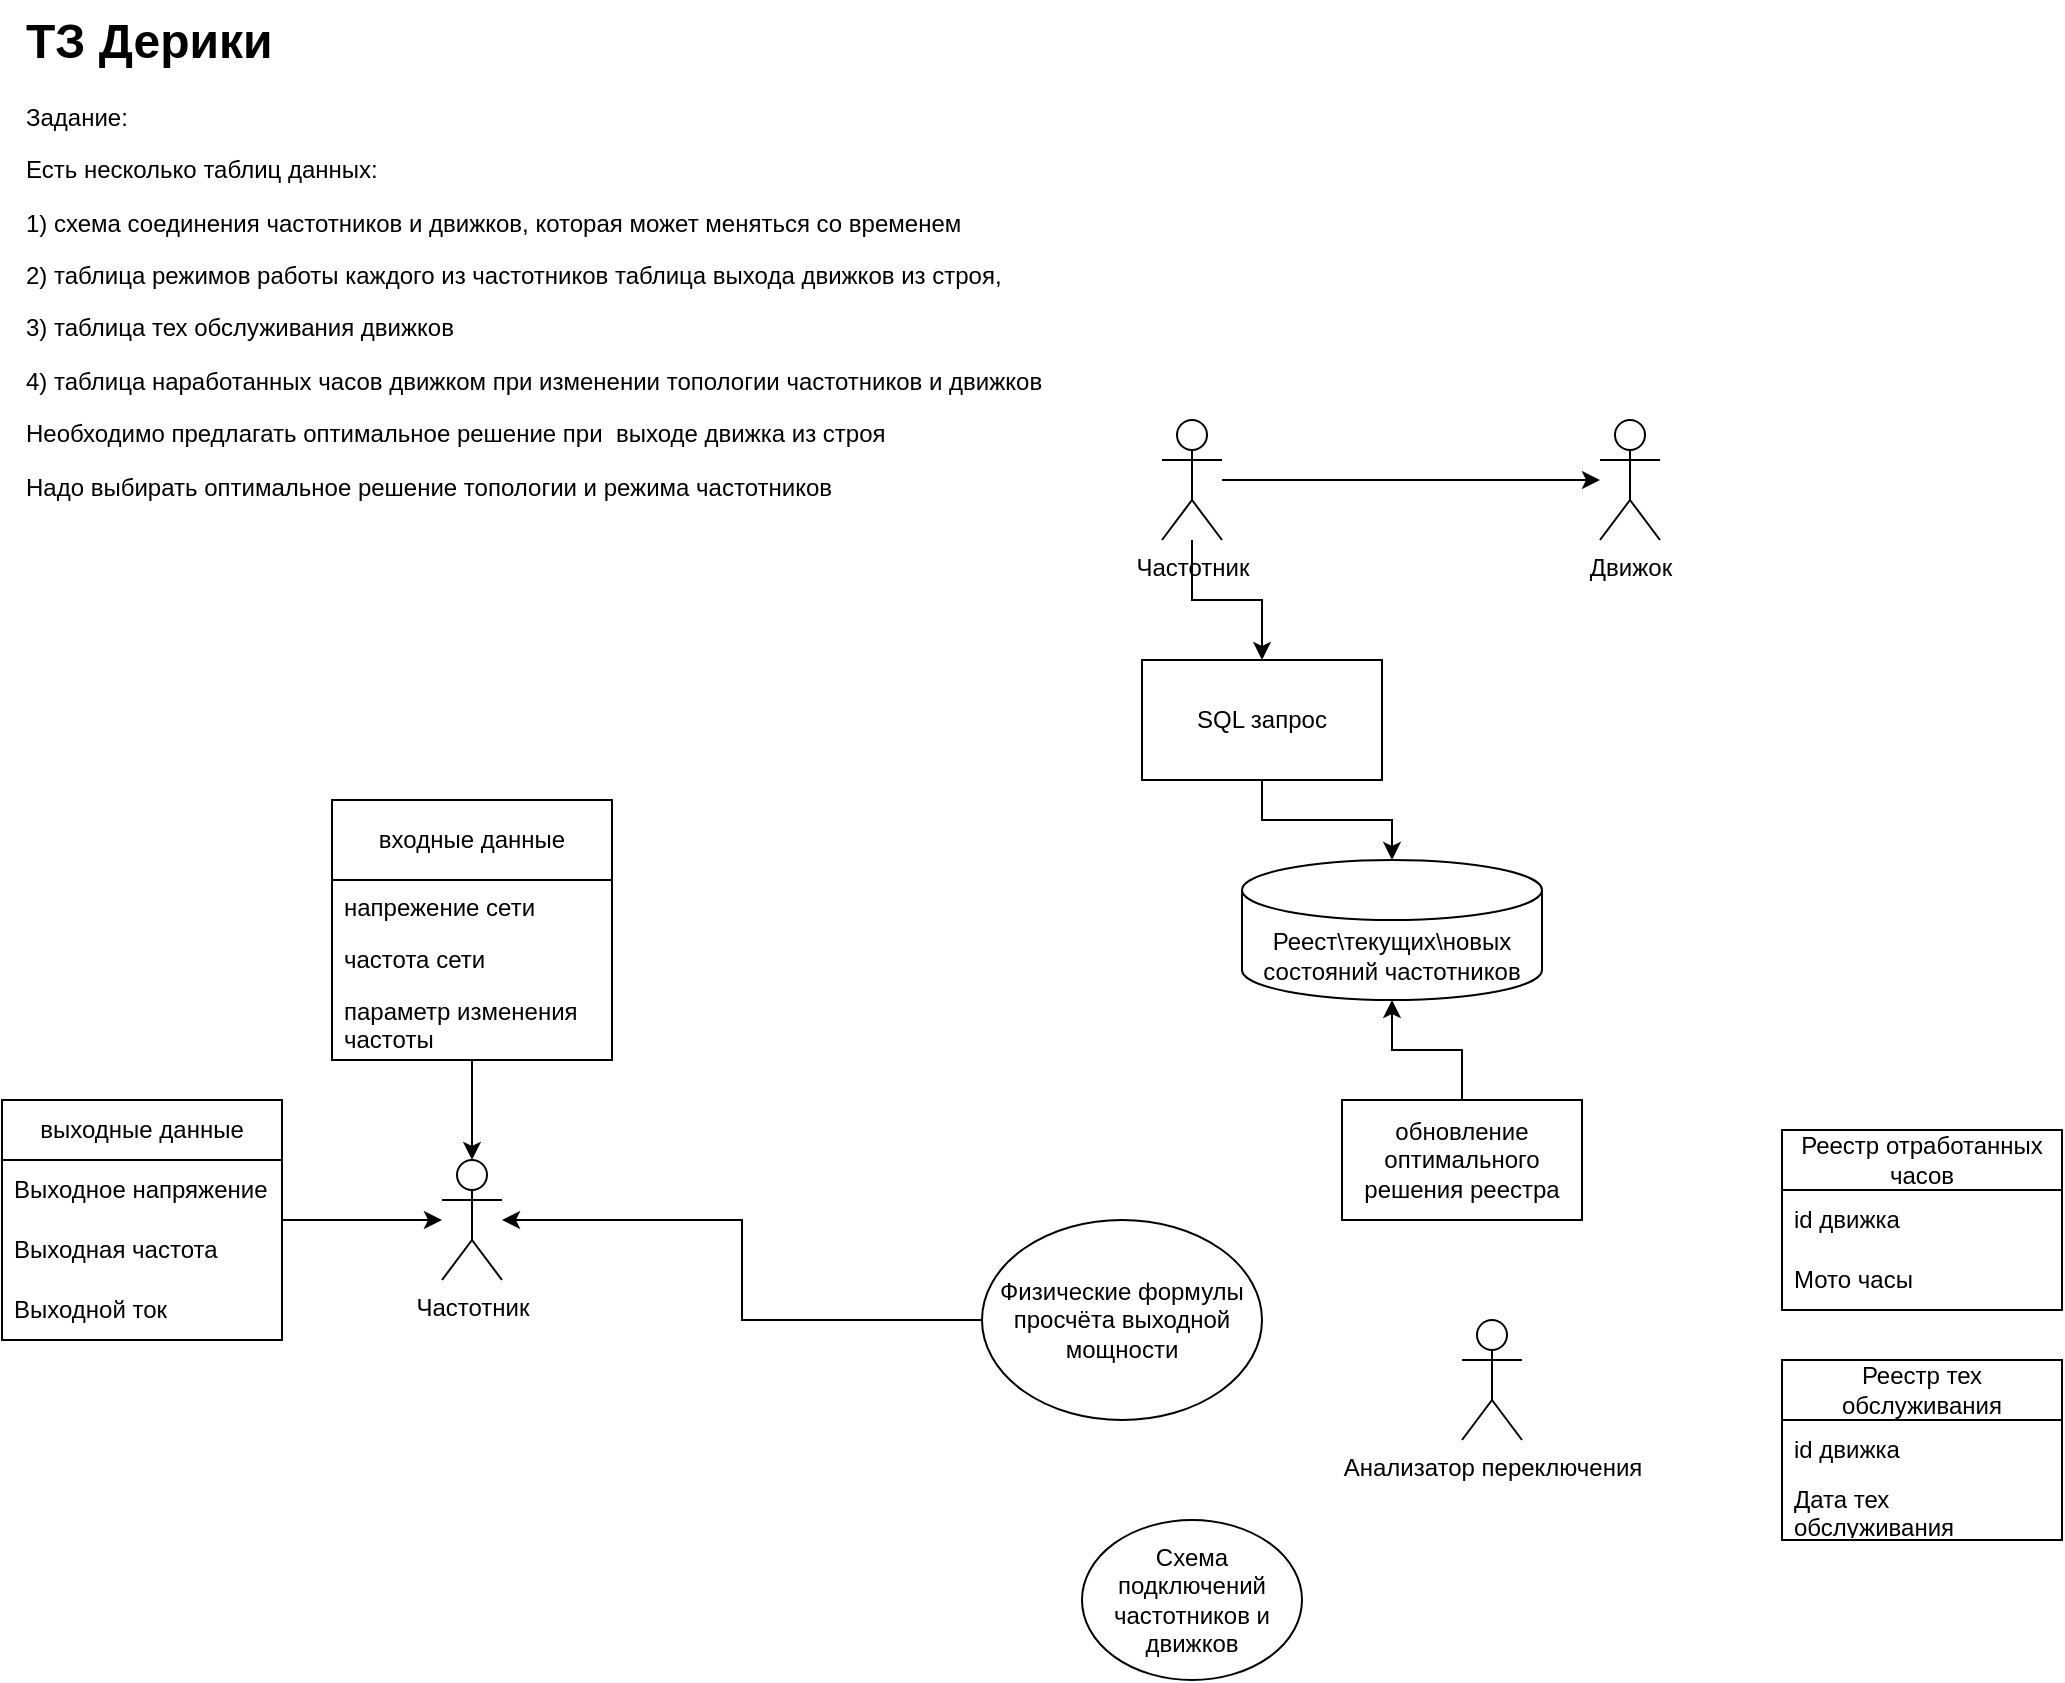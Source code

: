 <mxfile version="26.0.13">
  <diagram name="Страница — 1" id="_v5LaGTC0-DqnQ5YdJLc">
    <mxGraphModel dx="2876" dy="1114" grid="1" gridSize="10" guides="1" tooltips="1" connect="1" arrows="1" fold="1" page="1" pageScale="1" pageWidth="827" pageHeight="1169" math="0" shadow="0">
      <root>
        <mxCell id="0" />
        <mxCell id="1" parent="0" />
        <mxCell id="yWEKpOkfy3Jw7eenvQe8-1" value="Движок" style="shape=umlActor;verticalLabelPosition=bottom;verticalAlign=top;html=1;outlineConnect=0;" parent="1" vertex="1">
          <mxGeometry x="399" y="270" width="30" height="60" as="geometry" />
        </mxCell>
        <mxCell id="yWEKpOkfy3Jw7eenvQe8-7" value="" style="edgeStyle=orthogonalEdgeStyle;rounded=0;orthogonalLoop=1;jettySize=auto;html=1;" parent="1" source="yWEKpOkfy3Jw7eenvQe8-2" target="yWEKpOkfy3Jw7eenvQe8-1" edge="1">
          <mxGeometry relative="1" as="geometry">
            <mxPoint x="245" y="300" as="targetPoint" />
          </mxGeometry>
        </mxCell>
        <mxCell id="yWEKpOkfy3Jw7eenvQe8-10" value="" style="edgeStyle=orthogonalEdgeStyle;rounded=0;orthogonalLoop=1;jettySize=auto;html=1;" parent="1" source="yWEKpOkfy3Jw7eenvQe8-2" target="yWEKpOkfy3Jw7eenvQe8-9" edge="1">
          <mxGeometry relative="1" as="geometry">
            <Array as="points">
              <mxPoint x="195" y="360" />
              <mxPoint x="230" y="360" />
            </Array>
          </mxGeometry>
        </mxCell>
        <mxCell id="yWEKpOkfy3Jw7eenvQe8-2" value="Частотник" style="shape=umlActor;verticalLabelPosition=bottom;verticalAlign=top;html=1;outlineConnect=0;" parent="1" vertex="1">
          <mxGeometry x="180" y="270" width="30" height="60" as="geometry" />
        </mxCell>
        <mxCell id="yWEKpOkfy3Jw7eenvQe8-4" value="Реест\текущих\новых состояний частотников" style="shape=cylinder3;whiteSpace=wrap;html=1;boundedLbl=1;backgroundOutline=1;size=15;" parent="1" vertex="1">
          <mxGeometry x="220" y="490" width="150" height="70" as="geometry" />
        </mxCell>
        <mxCell id="yWEKpOkfy3Jw7eenvQe8-11" value="" style="edgeStyle=orthogonalEdgeStyle;rounded=0;orthogonalLoop=1;jettySize=auto;html=1;" parent="1" source="yWEKpOkfy3Jw7eenvQe8-9" target="yWEKpOkfy3Jw7eenvQe8-4" edge="1">
          <mxGeometry relative="1" as="geometry" />
        </mxCell>
        <mxCell id="yWEKpOkfy3Jw7eenvQe8-9" value="SQL запрос" style="rounded=0;whiteSpace=wrap;html=1;" parent="1" vertex="1">
          <mxGeometry x="170" y="390" width="120" height="60" as="geometry" />
        </mxCell>
        <mxCell id="yWEKpOkfy3Jw7eenvQe8-12" value="Реестр отработанных часов" style="swimlane;fontStyle=0;childLayout=stackLayout;horizontal=1;startSize=30;horizontalStack=0;resizeParent=1;resizeParentMax=0;resizeLast=0;collapsible=1;marginBottom=0;whiteSpace=wrap;html=1;" parent="1" vertex="1">
          <mxGeometry x="490" y="625" width="140" height="90" as="geometry" />
        </mxCell>
        <mxCell id="yWEKpOkfy3Jw7eenvQe8-13" value="id движка" style="text;strokeColor=none;fillColor=none;align=left;verticalAlign=middle;spacingLeft=4;spacingRight=4;overflow=hidden;points=[[0,0.5],[1,0.5]];portConstraint=eastwest;rotatable=0;whiteSpace=wrap;html=1;" parent="yWEKpOkfy3Jw7eenvQe8-12" vertex="1">
          <mxGeometry y="30" width="140" height="30" as="geometry" />
        </mxCell>
        <mxCell id="yWEKpOkfy3Jw7eenvQe8-30" value="Мото часы" style="text;strokeColor=none;fillColor=none;align=left;verticalAlign=middle;spacingLeft=4;spacingRight=4;overflow=hidden;points=[[0,0.5],[1,0.5]];portConstraint=eastwest;rotatable=0;whiteSpace=wrap;html=1;" parent="yWEKpOkfy3Jw7eenvQe8-12" vertex="1">
          <mxGeometry y="60" width="140" height="30" as="geometry" />
        </mxCell>
        <mxCell id="yWEKpOkfy3Jw7eenvQe8-18" value="Анализатор переключения" style="shape=umlActor;verticalLabelPosition=bottom;verticalAlign=top;html=1;outlineConnect=0;" parent="1" vertex="1">
          <mxGeometry x="330" y="720" width="30" height="60" as="geometry" />
        </mxCell>
        <mxCell id="yWEKpOkfy3Jw7eenvQe8-28" value="Схема подключений частотников и движков" style="ellipse;whiteSpace=wrap;html=1;" parent="1" vertex="1">
          <mxGeometry x="140" y="820" width="110" height="80" as="geometry" />
        </mxCell>
        <mxCell id="zOdYqrqbQJjYuCrktWeD-7" value="" style="edgeStyle=orthogonalEdgeStyle;rounded=0;orthogonalLoop=1;jettySize=auto;html=1;" edge="1" parent="1" source="yWEKpOkfy3Jw7eenvQe8-29" target="zOdYqrqbQJjYuCrktWeD-6">
          <mxGeometry relative="1" as="geometry" />
        </mxCell>
        <mxCell id="yWEKpOkfy3Jw7eenvQe8-29" value="Физические формулы просчёта выходной мощности" style="ellipse;whiteSpace=wrap;html=1;" parent="1" vertex="1">
          <mxGeometry x="90" y="670" width="140" height="100" as="geometry" />
        </mxCell>
        <mxCell id="yWEKpOkfy3Jw7eenvQe8-33" value="" style="edgeStyle=orthogonalEdgeStyle;rounded=0;orthogonalLoop=1;jettySize=auto;html=1;" parent="1" source="yWEKpOkfy3Jw7eenvQe8-32" target="yWEKpOkfy3Jw7eenvQe8-4" edge="1">
          <mxGeometry relative="1" as="geometry" />
        </mxCell>
        <mxCell id="yWEKpOkfy3Jw7eenvQe8-32" value="обновление оптимального решения реестра" style="rounded=0;whiteSpace=wrap;html=1;" parent="1" vertex="1">
          <mxGeometry x="270" y="610" width="120" height="60" as="geometry" />
        </mxCell>
        <mxCell id="yWEKpOkfy3Jw7eenvQe8-34" value="Реестр тех обслуживания" style="swimlane;fontStyle=0;childLayout=stackLayout;horizontal=1;startSize=30;horizontalStack=0;resizeParent=1;resizeParentMax=0;resizeLast=0;collapsible=1;marginBottom=0;whiteSpace=wrap;html=1;" parent="1" vertex="1">
          <mxGeometry x="490" y="740" width="140" height="90" as="geometry">
            <mxRectangle x="600" y="750" width="180" height="30" as="alternateBounds" />
          </mxGeometry>
        </mxCell>
        <mxCell id="yWEKpOkfy3Jw7eenvQe8-35" value="id движка" style="text;strokeColor=none;fillColor=none;align=left;verticalAlign=middle;spacingLeft=4;spacingRight=4;overflow=hidden;points=[[0,0.5],[1,0.5]];portConstraint=eastwest;rotatable=0;whiteSpace=wrap;html=1;" parent="yWEKpOkfy3Jw7eenvQe8-34" vertex="1">
          <mxGeometry y="30" width="140" height="30" as="geometry" />
        </mxCell>
        <mxCell id="yWEKpOkfy3Jw7eenvQe8-36" value="Дата тех обслуживания" style="text;strokeColor=none;fillColor=none;align=left;verticalAlign=middle;spacingLeft=4;spacingRight=4;overflow=hidden;points=[[0,0.5],[1,0.5]];portConstraint=eastwest;rotatable=0;whiteSpace=wrap;html=1;" parent="yWEKpOkfy3Jw7eenvQe8-34" vertex="1">
          <mxGeometry y="60" width="140" height="30" as="geometry" />
        </mxCell>
        <mxCell id="zOdYqrqbQJjYuCrktWeD-6" value="Частотник" style="shape=umlActor;verticalLabelPosition=bottom;verticalAlign=top;html=1;outlineConnect=0;" vertex="1" parent="1">
          <mxGeometry x="-180" y="640" width="30" height="60" as="geometry" />
        </mxCell>
        <mxCell id="zOdYqrqbQJjYuCrktWeD-20" value="" style="edgeStyle=orthogonalEdgeStyle;rounded=0;orthogonalLoop=1;jettySize=auto;html=1;" edge="1" parent="1" source="zOdYqrqbQJjYuCrktWeD-10" target="zOdYqrqbQJjYuCrktWeD-6">
          <mxGeometry relative="1" as="geometry" />
        </mxCell>
        <mxCell id="zOdYqrqbQJjYuCrktWeD-10" value="входные данные" style="swimlane;fontStyle=0;childLayout=stackLayout;horizontal=1;startSize=40;fillColor=none;horizontalStack=0;resizeParent=1;resizeParentMax=0;resizeLast=0;collapsible=1;marginBottom=0;whiteSpace=wrap;html=1;" vertex="1" parent="1">
          <mxGeometry x="-235" y="460" width="140" height="130" as="geometry" />
        </mxCell>
        <mxCell id="zOdYqrqbQJjYuCrktWeD-11" value="напрежение сети" style="text;strokeColor=none;fillColor=none;align=left;verticalAlign=top;spacingLeft=4;spacingRight=4;overflow=hidden;rotatable=0;points=[[0,0.5],[1,0.5]];portConstraint=eastwest;whiteSpace=wrap;html=1;" vertex="1" parent="zOdYqrqbQJjYuCrktWeD-10">
          <mxGeometry y="40" width="140" height="26" as="geometry" />
        </mxCell>
        <mxCell id="zOdYqrqbQJjYuCrktWeD-12" value="частота сети" style="text;strokeColor=none;fillColor=none;align=left;verticalAlign=top;spacingLeft=4;spacingRight=4;overflow=hidden;rotatable=0;points=[[0,0.5],[1,0.5]];portConstraint=eastwest;whiteSpace=wrap;html=1;" vertex="1" parent="zOdYqrqbQJjYuCrktWeD-10">
          <mxGeometry y="66" width="140" height="26" as="geometry" />
        </mxCell>
        <mxCell id="zOdYqrqbQJjYuCrktWeD-13" value="параметр изменения частоты" style="text;strokeColor=none;fillColor=none;align=left;verticalAlign=top;spacingLeft=4;spacingRight=4;overflow=hidden;rotatable=0;points=[[0,0.5],[1,0.5]];portConstraint=eastwest;whiteSpace=wrap;html=1;" vertex="1" parent="zOdYqrqbQJjYuCrktWeD-10">
          <mxGeometry y="92" width="140" height="38" as="geometry" />
        </mxCell>
        <mxCell id="zOdYqrqbQJjYuCrktWeD-27" value="" style="edgeStyle=orthogonalEdgeStyle;rounded=0;orthogonalLoop=1;jettySize=auto;html=1;" edge="1" parent="1" source="zOdYqrqbQJjYuCrktWeD-23" target="zOdYqrqbQJjYuCrktWeD-6">
          <mxGeometry relative="1" as="geometry" />
        </mxCell>
        <mxCell id="zOdYqrqbQJjYuCrktWeD-23" value="выходные данные" style="swimlane;fontStyle=0;childLayout=stackLayout;horizontal=1;startSize=30;horizontalStack=0;resizeParent=1;resizeParentMax=0;resizeLast=0;collapsible=1;marginBottom=0;whiteSpace=wrap;html=1;" vertex="1" parent="1">
          <mxGeometry x="-400" y="610" width="140" height="120" as="geometry" />
        </mxCell>
        <mxCell id="zOdYqrqbQJjYuCrktWeD-24" value="Выходное напряжение" style="text;strokeColor=none;fillColor=none;align=left;verticalAlign=middle;spacingLeft=4;spacingRight=4;overflow=hidden;points=[[0,0.5],[1,0.5]];portConstraint=eastwest;rotatable=0;whiteSpace=wrap;html=1;" vertex="1" parent="zOdYqrqbQJjYuCrktWeD-23">
          <mxGeometry y="30" width="140" height="30" as="geometry" />
        </mxCell>
        <mxCell id="zOdYqrqbQJjYuCrktWeD-25" value="Выходная частота" style="text;strokeColor=none;fillColor=none;align=left;verticalAlign=middle;spacingLeft=4;spacingRight=4;overflow=hidden;points=[[0,0.5],[1,0.5]];portConstraint=eastwest;rotatable=0;whiteSpace=wrap;html=1;" vertex="1" parent="zOdYqrqbQJjYuCrktWeD-23">
          <mxGeometry y="60" width="140" height="30" as="geometry" />
        </mxCell>
        <mxCell id="zOdYqrqbQJjYuCrktWeD-26" value="Выходной ток" style="text;strokeColor=none;fillColor=none;align=left;verticalAlign=middle;spacingLeft=4;spacingRight=4;overflow=hidden;points=[[0,0.5],[1,0.5]];portConstraint=eastwest;rotatable=0;whiteSpace=wrap;html=1;" vertex="1" parent="zOdYqrqbQJjYuCrktWeD-23">
          <mxGeometry y="90" width="140" height="30" as="geometry" />
        </mxCell>
        <mxCell id="zOdYqrqbQJjYuCrktWeD-28" value="&lt;h1 style=&quot;margin-top: 0px;&quot;&gt;ТЗ Дерики&lt;/h1&gt;&lt;p&gt;Задание:&lt;/p&gt;&lt;p&gt;Есть несколько таблиц данных:&lt;/p&gt;&lt;p&gt;1) схема соединения частотников и движков, которая может меняться со временем&amp;nbsp;&lt;/p&gt;&lt;p&gt;2) таблица режимов работы каждого из частотников таблица выхода движков из строя,&amp;nbsp;&lt;/p&gt;&lt;p&gt;3) таблица тех обслуживания движков&amp;nbsp;&lt;/p&gt;&lt;p&gt;4) таблица наработанных часов движком при изменении топологии частотников и движков&amp;nbsp;&lt;/p&gt;&lt;p&gt;Необходимо предлагать оптимальное решение при&amp;nbsp; выходе движка из строя&lt;/p&gt;&lt;p&gt;Надо выбирать оптимальное решение топологии и режима частотников&lt;/p&gt;" style="text;html=1;whiteSpace=wrap;overflow=hidden;rounded=0;" vertex="1" parent="1">
          <mxGeometry x="-390" y="60" width="590" height="260" as="geometry" />
        </mxCell>
      </root>
    </mxGraphModel>
  </diagram>
</mxfile>

